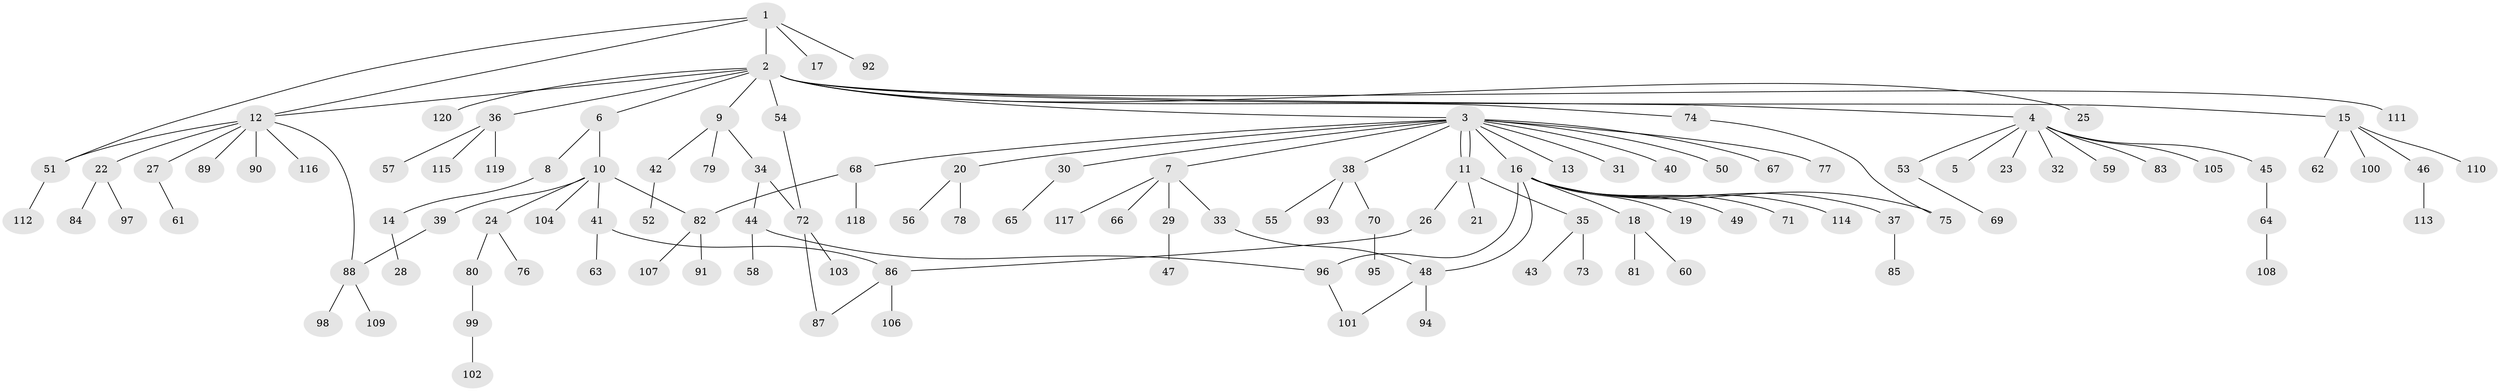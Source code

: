 // coarse degree distribution, {4: 0.06818181818181818, 15: 0.011363636363636364, 14: 0.011363636363636364, 8: 0.011363636363636364, 1: 0.6136363636363636, 3: 0.09090909090909091, 2: 0.14772727272727273, 7: 0.011363636363636364, 5: 0.011363636363636364, 10: 0.011363636363636364, 11: 0.011363636363636364}
// Generated by graph-tools (version 1.1) at 2025/41/03/06/25 10:41:48]
// undirected, 120 vertices, 131 edges
graph export_dot {
graph [start="1"]
  node [color=gray90,style=filled];
  1;
  2;
  3;
  4;
  5;
  6;
  7;
  8;
  9;
  10;
  11;
  12;
  13;
  14;
  15;
  16;
  17;
  18;
  19;
  20;
  21;
  22;
  23;
  24;
  25;
  26;
  27;
  28;
  29;
  30;
  31;
  32;
  33;
  34;
  35;
  36;
  37;
  38;
  39;
  40;
  41;
  42;
  43;
  44;
  45;
  46;
  47;
  48;
  49;
  50;
  51;
  52;
  53;
  54;
  55;
  56;
  57;
  58;
  59;
  60;
  61;
  62;
  63;
  64;
  65;
  66;
  67;
  68;
  69;
  70;
  71;
  72;
  73;
  74;
  75;
  76;
  77;
  78;
  79;
  80;
  81;
  82;
  83;
  84;
  85;
  86;
  87;
  88;
  89;
  90;
  91;
  92;
  93;
  94;
  95;
  96;
  97;
  98;
  99;
  100;
  101;
  102;
  103;
  104;
  105;
  106;
  107;
  108;
  109;
  110;
  111;
  112;
  113;
  114;
  115;
  116;
  117;
  118;
  119;
  120;
  1 -- 2;
  1 -- 12;
  1 -- 17;
  1 -- 51;
  1 -- 92;
  2 -- 3;
  2 -- 4;
  2 -- 6;
  2 -- 9;
  2 -- 12;
  2 -- 15;
  2 -- 25;
  2 -- 36;
  2 -- 54;
  2 -- 74;
  2 -- 111;
  2 -- 120;
  3 -- 7;
  3 -- 11;
  3 -- 11;
  3 -- 13;
  3 -- 16;
  3 -- 20;
  3 -- 30;
  3 -- 31;
  3 -- 38;
  3 -- 40;
  3 -- 50;
  3 -- 67;
  3 -- 68;
  3 -- 77;
  4 -- 5;
  4 -- 23;
  4 -- 32;
  4 -- 45;
  4 -- 53;
  4 -- 59;
  4 -- 83;
  4 -- 105;
  6 -- 8;
  6 -- 10;
  7 -- 29;
  7 -- 33;
  7 -- 66;
  7 -- 117;
  8 -- 14;
  9 -- 34;
  9 -- 42;
  9 -- 79;
  10 -- 24;
  10 -- 39;
  10 -- 41;
  10 -- 82;
  10 -- 104;
  11 -- 21;
  11 -- 26;
  11 -- 35;
  12 -- 22;
  12 -- 27;
  12 -- 51;
  12 -- 88;
  12 -- 89;
  12 -- 90;
  12 -- 116;
  14 -- 28;
  15 -- 46;
  15 -- 62;
  15 -- 100;
  15 -- 110;
  16 -- 18;
  16 -- 19;
  16 -- 37;
  16 -- 48;
  16 -- 49;
  16 -- 71;
  16 -- 75;
  16 -- 96;
  16 -- 114;
  18 -- 60;
  18 -- 81;
  20 -- 56;
  20 -- 78;
  22 -- 84;
  22 -- 97;
  24 -- 76;
  24 -- 80;
  26 -- 86;
  27 -- 61;
  29 -- 47;
  30 -- 65;
  33 -- 48;
  34 -- 44;
  34 -- 72;
  35 -- 43;
  35 -- 73;
  36 -- 57;
  36 -- 115;
  36 -- 119;
  37 -- 85;
  38 -- 55;
  38 -- 70;
  38 -- 93;
  39 -- 88;
  41 -- 63;
  41 -- 86;
  42 -- 52;
  44 -- 58;
  44 -- 96;
  45 -- 64;
  46 -- 113;
  48 -- 94;
  48 -- 101;
  51 -- 112;
  53 -- 69;
  54 -- 72;
  64 -- 108;
  68 -- 82;
  68 -- 118;
  70 -- 95;
  72 -- 87;
  72 -- 103;
  74 -- 75;
  80 -- 99;
  82 -- 91;
  82 -- 107;
  86 -- 87;
  86 -- 106;
  88 -- 98;
  88 -- 109;
  96 -- 101;
  99 -- 102;
}
